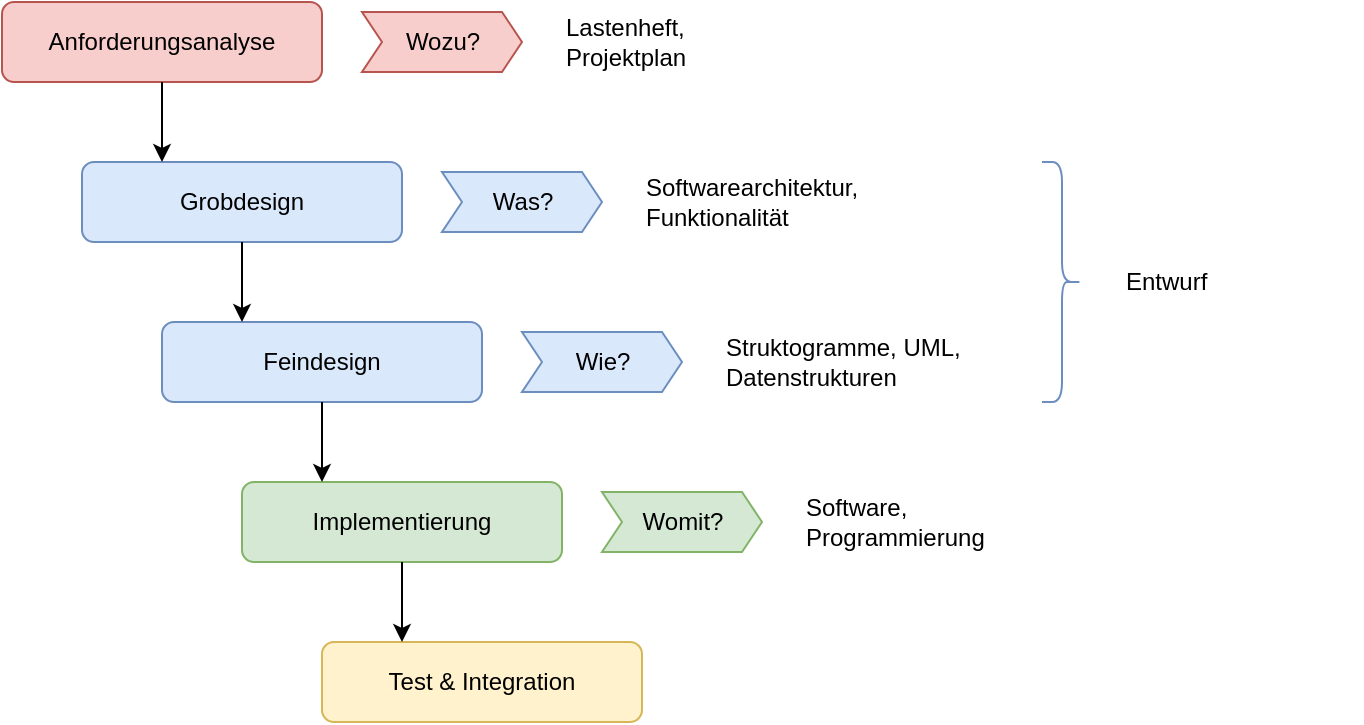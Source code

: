 <mxfile version="15.1.3" type="device"><diagram id="LIXljAoRHwP5yys40Wx9" name="Seite-1"><mxGraphModel dx="1086" dy="806" grid="1" gridSize="10" guides="1" tooltips="1" connect="1" arrows="1" fold="1" page="1" pageScale="1" pageWidth="827" pageHeight="583" math="0" shadow="0"><root><mxCell id="0"/><mxCell id="1" parent="0"/><mxCell id="ZpRUEOCR_jZK9Pr9gUZn-1" value="Anforderungsanalyse" style="rounded=1;whiteSpace=wrap;html=1;fillColor=#f8cecc;strokeColor=#b85450;" parent="1" vertex="1"><mxGeometry x="40" y="40" width="160" height="40" as="geometry"/></mxCell><mxCell id="ZpRUEOCR_jZK9Pr9gUZn-2" value="Grobdesign" style="rounded=1;whiteSpace=wrap;html=1;fillColor=#dae8fc;strokeColor=#6c8ebf;" parent="1" vertex="1"><mxGeometry x="80" y="120" width="160" height="40" as="geometry"/></mxCell><mxCell id="ZpRUEOCR_jZK9Pr9gUZn-3" value="Feindesign" style="rounded=1;whiteSpace=wrap;html=1;fillColor=#dae8fc;strokeColor=#6c8ebf;" parent="1" vertex="1"><mxGeometry x="120" y="200" width="160" height="40" as="geometry"/></mxCell><mxCell id="ZpRUEOCR_jZK9Pr9gUZn-4" value="Implementierung" style="rounded=1;whiteSpace=wrap;html=1;fillColor=#d5e8d4;strokeColor=#82b366;" parent="1" vertex="1"><mxGeometry x="160" y="280" width="160" height="40" as="geometry"/></mxCell><mxCell id="ZpRUEOCR_jZK9Pr9gUZn-5" value="Test &amp;amp; Integration" style="rounded=1;whiteSpace=wrap;html=1;fillColor=#fff2cc;strokeColor=#d6b656;" parent="1" vertex="1"><mxGeometry x="200" y="360" width="160" height="40" as="geometry"/></mxCell><mxCell id="ZpRUEOCR_jZK9Pr9gUZn-7" value="" style="endArrow=classic;html=1;exitX=0.5;exitY=1;exitDx=0;exitDy=0;entryX=0.25;entryY=0;entryDx=0;entryDy=0;" parent="1" source="ZpRUEOCR_jZK9Pr9gUZn-1" target="ZpRUEOCR_jZK9Pr9gUZn-2" edge="1"><mxGeometry width="50" height="50" relative="1" as="geometry"><mxPoint x="300" y="270" as="sourcePoint"/><mxPoint x="120" y="120" as="targetPoint"/></mxGeometry></mxCell><mxCell id="ZpRUEOCR_jZK9Pr9gUZn-8" value="" style="endArrow=classic;html=1;exitX=0.5;exitY=1;exitDx=0;exitDy=0;" parent="1" source="ZpRUEOCR_jZK9Pr9gUZn-2" edge="1"><mxGeometry width="50" height="50" relative="1" as="geometry"><mxPoint x="130" y="90" as="sourcePoint"/><mxPoint x="160" y="200" as="targetPoint"/></mxGeometry></mxCell><mxCell id="ZpRUEOCR_jZK9Pr9gUZn-9" value="" style="endArrow=classic;html=1;exitX=0.5;exitY=1;exitDx=0;exitDy=0;entryX=0.25;entryY=0;entryDx=0;entryDy=0;" parent="1" source="ZpRUEOCR_jZK9Pr9gUZn-3" target="ZpRUEOCR_jZK9Pr9gUZn-4" edge="1"><mxGeometry width="50" height="50" relative="1" as="geometry"><mxPoint x="140" y="100" as="sourcePoint"/><mxPoint x="140" y="140" as="targetPoint"/></mxGeometry></mxCell><mxCell id="ZpRUEOCR_jZK9Pr9gUZn-10" value="" style="endArrow=classic;html=1;exitX=0.5;exitY=1;exitDx=0;exitDy=0;entryX=0.25;entryY=0;entryDx=0;entryDy=0;" parent="1" source="ZpRUEOCR_jZK9Pr9gUZn-4" target="ZpRUEOCR_jZK9Pr9gUZn-5" edge="1"><mxGeometry width="50" height="50" relative="1" as="geometry"><mxPoint x="150" y="110" as="sourcePoint"/><mxPoint x="150" y="150" as="targetPoint"/></mxGeometry></mxCell><mxCell id="ZpRUEOCR_jZK9Pr9gUZn-11" value="Lastenheft, Projektplan" style="text;html=1;strokeColor=none;fillColor=none;align=left;verticalAlign=middle;whiteSpace=wrap;rounded=0;" parent="1" vertex="1"><mxGeometry x="320" y="40" width="120" height="40" as="geometry"/></mxCell><mxCell id="ZpRUEOCR_jZK9Pr9gUZn-12" value="Struktogramme, UML, Datenstrukturen" style="text;html=1;strokeColor=none;fillColor=none;align=left;verticalAlign=middle;whiteSpace=wrap;rounded=0;" parent="1" vertex="1"><mxGeometry x="400" y="200" width="120" height="40" as="geometry"/></mxCell><mxCell id="ZpRUEOCR_jZK9Pr9gUZn-13" value="Software,&lt;br&gt;Programmierung" style="text;html=1;strokeColor=none;fillColor=none;align=left;verticalAlign=middle;whiteSpace=wrap;rounded=0;" parent="1" vertex="1"><mxGeometry x="440" y="280" width="120" height="40" as="geometry"/></mxCell><mxCell id="ZpRUEOCR_jZK9Pr9gUZn-15" value="&lt;span&gt;Softwarearchitektur,&lt;br&gt;Funktionalität&lt;br&gt;&lt;/span&gt;" style="text;html=1;strokeColor=none;fillColor=none;align=left;verticalAlign=middle;whiteSpace=wrap;rounded=0;" parent="1" vertex="1"><mxGeometry x="360" y="120" width="120" height="40" as="geometry"/></mxCell><mxCell id="ZpRUEOCR_jZK9Pr9gUZn-16" value="Wozu?" style="html=1;shadow=0;dashed=0;align=center;verticalAlign=middle;shape=mxgraph.arrows2.arrow;dy=0;dx=10;notch=10;fillColor=#f8cecc;strokeColor=#b85450;" parent="1" vertex="1"><mxGeometry x="220" y="45" width="80" height="30" as="geometry"/></mxCell><mxCell id="ZpRUEOCR_jZK9Pr9gUZn-17" value="Was?" style="html=1;shadow=0;dashed=0;align=center;verticalAlign=middle;shape=mxgraph.arrows2.arrow;dy=0;dx=10;notch=10;fillColor=#dae8fc;strokeColor=#6c8ebf;" parent="1" vertex="1"><mxGeometry x="260" y="125" width="80" height="30" as="geometry"/></mxCell><mxCell id="ZpRUEOCR_jZK9Pr9gUZn-18" value="Wie?" style="html=1;shadow=0;dashed=0;align=center;verticalAlign=middle;shape=mxgraph.arrows2.arrow;dy=0;dx=10;notch=10;fillColor=#dae8fc;strokeColor=#6c8ebf;" parent="1" vertex="1"><mxGeometry x="300" y="205" width="80" height="30" as="geometry"/></mxCell><mxCell id="ZpRUEOCR_jZK9Pr9gUZn-19" value="Womit?" style="html=1;shadow=0;dashed=0;align=center;verticalAlign=middle;shape=mxgraph.arrows2.arrow;dy=0;dx=10;notch=10;fillColor=#d5e8d4;strokeColor=#82b366;" parent="1" vertex="1"><mxGeometry x="340" y="285" width="80" height="30" as="geometry"/></mxCell><mxCell id="ZpRUEOCR_jZK9Pr9gUZn-21" value="" style="shape=curlyBracket;whiteSpace=wrap;html=1;rounded=1;flipH=1;align=left;fillColor=#dae8fc;strokeColor=#6c8ebf;" parent="1" vertex="1"><mxGeometry x="560" y="120" width="20" height="120" as="geometry"/></mxCell><mxCell id="ZpRUEOCR_jZK9Pr9gUZn-23" value="&lt;span&gt;Entwurf&lt;br&gt;&lt;/span&gt;" style="text;html=1;strokeColor=none;fillColor=none;align=left;verticalAlign=middle;whiteSpace=wrap;rounded=0;" parent="1" vertex="1"><mxGeometry x="600" y="160" width="120" height="40" as="geometry"/></mxCell></root></mxGraphModel></diagram></mxfile>